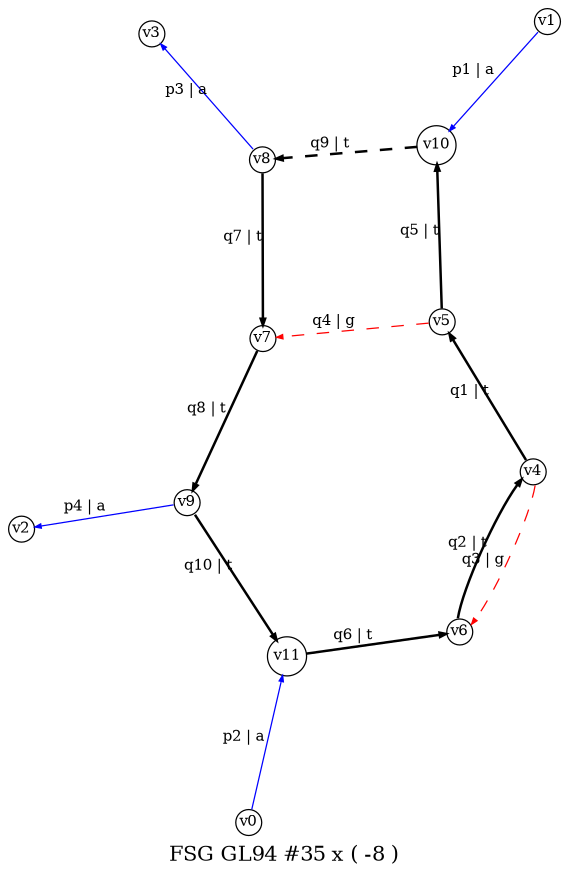 digraph dot_35_0_GL94 {
label="FSG GL94 #35 x ( -8 )";
noverlap="scale"; layout="neato";
graph [ 
overall_factor="NumeratorDependentGrouping(94,1,AntiFermionSpinSumSign(1)*AutG(1)^-1*ExternalFermionOrderingSign(1)*InternalFermionLoopSign(-1)*NumeratorIndependentSymmetryGrouping(4))+NumeratorDependentGrouping(95,1,AntiFermionSpinSumSign(1)*AutG(1)^-1*ExternalFermionOrderingSign(1)*InternalFermionLoopSign(-1)*NumeratorIndependentSymmetryGrouping(4))",
overall_factor_evaluated="-8",
fontsize=10,ratio=1.5
 ];
node [ fontsize=7,shape=circle,margin=0,height=0.01,penwidth=0.6 ];
edge [ fontsize=7,arrowsize=0.3,penwidth=0.6 ];
"v1" -> "v10" [label="p1 | a",color="blue",penwidth="0.6",style="solid"];
"v0" -> "v11" [label="p2 | a",color="blue",penwidth="0.6",style="solid"];
"v8" -> "v3" [label="p3 | a",color="blue",penwidth="0.6",style="solid"];
"v9" -> "v2" [label="p4 | a",color="blue",penwidth="0.6",style="solid"];
"v4" -> "v5" [label="q1 | t",color="black",penwidth="1.2",style="solid"];
"v6" -> "v4" [label="q2 | t",color="black",penwidth="1.2",style="solid"];
"v4" -> "v6" [label="q3 | g",color="red",penwidth="0.6",style="dashed"];
"v5" -> "v7" [label="q4 | g",color="red",penwidth="0.6",style="dashed"];
"v5" -> "v10" [label="q5 | t",color="black",penwidth="1.2",style="solid"];
"v11" -> "v6" [label="q6 | t",color="black",penwidth="1.2",style="solid"];
"v8" -> "v7" [label="q7 | t",color="black",penwidth="1.2",style="solid"];
"v7" -> "v9" [label="q8 | t",color="black",penwidth="1.2",style="solid"];
"v10" -> "v8" [label="q9 | t",color="black",penwidth="1.2",style="dashed"];
"v9" -> "v11" [label="q10 | t",color="black",penwidth="1.2",style="solid"];
}